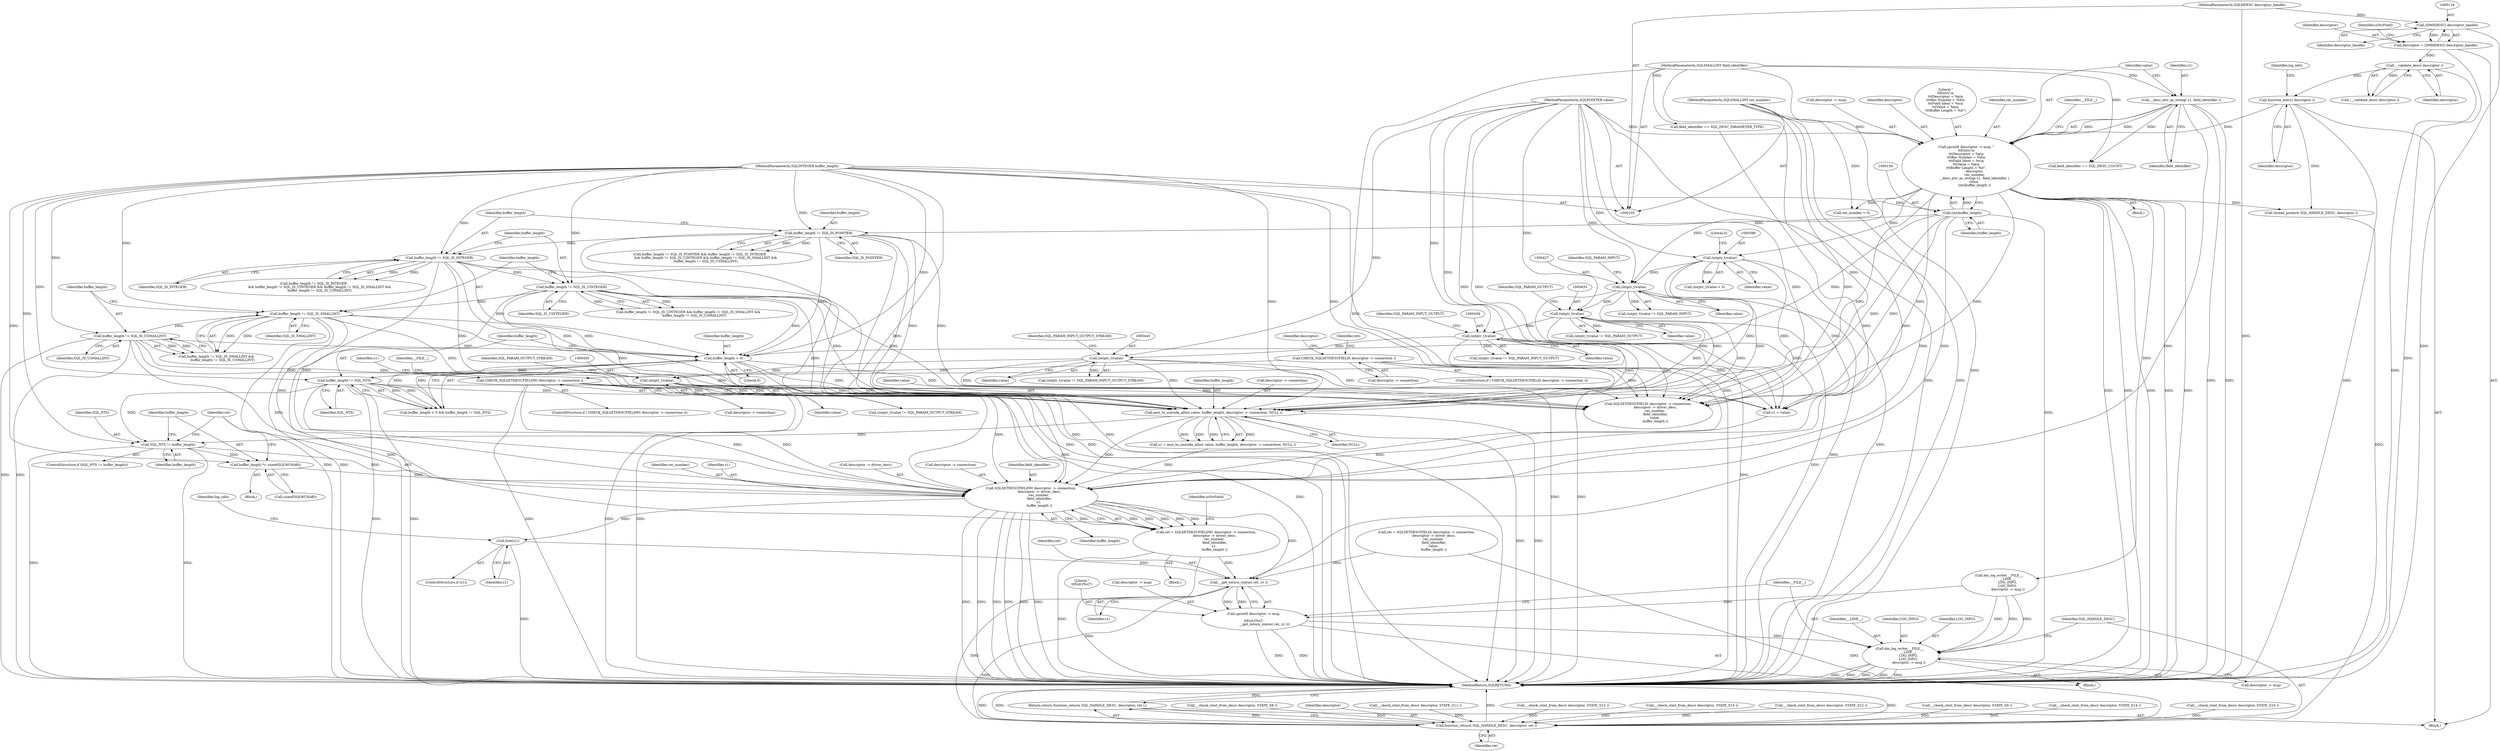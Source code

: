 digraph "0_unixODBC_45ef78e037f578b15fc58938a3a3251655e71d6f#diff-d52750c7ba4e594410438569d8e2963aL24@API" {
"1000520" [label="(Call,buffer_length *= sizeof(SQLWCHAR))"];
"1000516" [label="(Call,SQL_NTS != buffer_length)"];
"1000366" [label="(Call,buffer_length != SQL_NTS)"];
"1000363" [label="(Call,buffer_length < 0)"];
"1000155" [label="(Call,(int)buffer_length)"];
"1000110" [label="(MethodParameterIn,SQLINTEGER buffer_length)"];
"1000356" [label="(Call,buffer_length != SQL_IS_USMALLINT)"];
"1000353" [label="(Call,buffer_length != SQL_IS_SMALLINT)"];
"1000349" [label="(Call,buffer_length != SQL_IS_UINTEGER)"];
"1000345" [label="(Call,buffer_length != SQL_IS_INTEGER)"];
"1000341" [label="(Call,buffer_length != SQL_IS_POINTER)"];
"1000508" [label="(Call,ansi_to_unicode_alloc( value, buffer_length, descriptor -> connection, NULL ))"];
"1000426" [label="(Call,(intptr_t)value)"];
"1000395" [label="(Call,(intptr_t)value)"];
"1000144" [label="(Call,sprintf( descriptor -> msg, \"\n\t\tEntry:\\n\n\t\t\tDescriptor = %p\\n\n\t\t\tRec Number = %d\\n\n\t\t\tField Ident = %s\\n\n\t\t\tValue = %p\\n\n\t\t\tBuffer Length = %d\",\n                descriptor,\n                rec_number,\n                __desc_attr_as_string( s1, field_identifier ),\n                value, \n                (int)buffer_length ))"];
"1000137" [label="(Call,function_entry( descriptor ))"];
"1000126" [label="(Call,__validate_desc( descriptor ))"];
"1000113" [label="(Call,descriptor = (DMHDESC) descriptor_handle)"];
"1000115" [label="(Call,(DMHDESC) descriptor_handle)"];
"1000106" [label="(MethodParameterIn,SQLHDESC descriptor_handle)"];
"1000107" [label="(MethodParameterIn,SQLSMALLINT rec_number)"];
"1000151" [label="(Call,__desc_attr_as_string( s1, field_identifier ))"];
"1000108" [label="(MethodParameterIn,SQLSMALLINT field_identifier)"];
"1000109" [label="(MethodParameterIn,SQLPOINTER value)"];
"1000438" [label="(Call,(intptr_t)value)"];
"1000432" [label="(Call,(intptr_t)value)"];
"1000444" [label="(Call,(intptr_t)value)"];
"1000449" [label="(Call,(intptr_t)value)"];
"1000494" [label="(Call,CHECK_SQLSETDESCFIELDW( descriptor -> connection ))"];
"1000474" [label="(Call,CHECK_SQLSETDESCFIELD( descriptor -> connection ))"];
"1000531" [label="(Call,SQLSETDESCFIELDW( descriptor -> connection,\n                descriptor -> driver_desc,\n                rec_number, \n                field_identifier,\n                s1, \n                buffer_length ))"];
"1000529" [label="(Call,ret = SQLSETDESCFIELDW( descriptor -> connection,\n                descriptor -> driver_desc,\n                rec_number, \n                field_identifier,\n                s1, \n                buffer_length ))"];
"1000586" [label="(Call,__get_return_status( ret, s1 ))"];
"1000581" [label="(Call,sprintf( descriptor -> msg, \n                \"\n\t\tExit:[%s]\",\n                    __get_return_status( ret, s1 )))"];
"1000589" [label="(Call,dm_log_write( __FILE__, \n                __LINE__, \n                LOG_INFO, \n                LOG_INFO, \n                descriptor -> msg ))"];
"1000598" [label="(Call,function_return( SQL_HANDLE_DESC, descriptor, ret ))"];
"1000597" [label="(Return,return function_return( SQL_HANDLE_DESC, descriptor, ret );)"];
"1000547" [label="(Call,free(s1))"];
"1000205" [label="(Call,__check_stmt_from_desc( descriptor, STATE_S8 ))"];
"1000592" [label="(Identifier,LOG_INFO)"];
"1000148" [label="(Literal,\"\n\t\tEntry:\\n\n\t\t\tDescriptor = %p\\n\n\t\t\tRec Number = %d\\n\n\t\t\tField Ident = %s\\n\n\t\t\tValue = %p\\n\n\t\t\tBuffer Length = %d\")"];
"1000600" [label="(Identifier,descriptor)"];
"1000217" [label="(Call,__check_stmt_from_desc( descriptor, STATE_S11 ))"];
"1000351" [label="(Identifier,SQL_IS_UINTEGER)"];
"1000440" [label="(Identifier,value)"];
"1000429" [label="(Identifier,SQL_PARAM_INPUT)"];
"1000110" [label="(MethodParameterIn,SQLINTEGER buffer_length)"];
"1000155" [label="(Call,(int)buffer_length)"];
"1000345" [label="(Call,buffer_length != SQL_IS_INTEGER)"];
"1000395" [label="(Call,(intptr_t)value)"];
"1000593" [label="(Identifier,LOG_INFO)"];
"1000346" [label="(Identifier,buffer_length)"];
"1000397" [label="(Identifier,value)"];
"1000108" [label="(MethodParameterIn,SQLSMALLINT field_identifier)"];
"1000543" [label="(Identifier,isStrField)"];
"1000509" [label="(Identifier,value)"];
"1000152" [label="(Identifier,s1)"];
"1000521" [label="(Identifier,buffer_length)"];
"1000354" [label="(Identifier,buffer_length)"];
"1000357" [label="(Identifier,buffer_length)"];
"1000535" [label="(Call,descriptor -> driver_desc)"];
"1000602" [label="(MethodReturn,SQLRETURN)"];
"1000425" [label="(Call,(intptr_t)value != SQL_PARAM_INPUT)"];
"1000107" [label="(MethodParameterIn,SQLSMALLINT rec_number)"];
"1000363" [label="(Call,buffer_length < 0)"];
"1000498" [label="(Block,)"];
"1000114" [label="(Identifier,descriptor)"];
"1000350" [label="(Identifier,buffer_length)"];
"1000481" [label="(Call,SQLSETDESCFIELD( descriptor -> connection,\n              descriptor -> driver_desc,\n              rec_number, \n              field_identifier,\n              value, \n              buffer_length ))"];
"1000547" [label="(Call,free(s1))"];
"1000157" [label="(Identifier,buffer_length)"];
"1000532" [label="(Call,descriptor -> connection)"];
"1000539" [label="(Identifier,field_identifier)"];
"1000529" [label="(Call,ret = SQLSETDESCFIELDW( descriptor -> connection,\n                descriptor -> driver_desc,\n                rec_number, \n                field_identifier,\n                s1, \n                buffer_length ))"];
"1000154" [label="(Identifier,value)"];
"1000368" [label="(Identifier,SQL_NTS)"];
"1000447" [label="(Identifier,SQL_PARAM_INPUT_OUTPUT_STREAM)"];
"1000581" [label="(Call,sprintf( descriptor -> msg, \n                \"\n\t\tExit:[%s]\",\n                    __get_return_status( ret, s1 )))"];
"1000548" [label="(Identifier,s1)"];
"1000501" [label="(Identifier,s1)"];
"1000589" [label="(Call,dm_log_write( __FILE__, \n                __LINE__, \n                LOG_INFO, \n                LOG_INFO, \n                descriptor -> msg ))"];
"1000451" [label="(Identifier,value)"];
"1000441" [label="(Identifier,SQL_PARAM_INPUT_OUTPUT)"];
"1000526" [label="(Call,s1 = value)"];
"1000496" [label="(Identifier,descriptor)"];
"1000599" [label="(Identifier,SQL_HANDLE_DESC)"];
"1000367" [label="(Identifier,buffer_length)"];
"1000342" [label="(Identifier,buffer_length)"];
"1000432" [label="(Call,(intptr_t)value)"];
"1000113" [label="(Call,descriptor = (DMHDESC) descriptor_handle)"];
"1000225" [label="(Call,__check_stmt_from_desc( descriptor, STATE_S13 ))"];
"1000493" [label="(ControlStructure,if ( CHECK_SQLSETDESCFIELDW( descriptor -> connection )))"];
"1000366" [label="(Call,buffer_length != SQL_NTS)"];
"1000353" [label="(Call,buffer_length != SQL_IS_SMALLINT)"];
"1000510" [label="(Identifier,buffer_length)"];
"1000517" [label="(Identifier,SQL_NTS)"];
"1000437" [label="(Call,(intptr_t)value != SQL_PARAM_INPUT_OUTPUT)"];
"1000578" [label="(Identifier,log_info)"];
"1000444" [label="(Call,(intptr_t)value)"];
"1000590" [label="(Identifier,__FILE__)"];
"1000348" [label="(Call,buffer_length != SQL_IS_UINTEGER && buffer_length != SQL_IS_SMALLINT &&\n            buffer_length != SQL_IS_USMALLINT)"];
"1000358" [label="(Identifier,SQL_IS_USMALLINT)"];
"1000153" [label="(Identifier,field_identifier)"];
"1000494" [label="(Call,CHECK_SQLSETDESCFIELDW( descriptor -> connection ))"];
"1000150" [label="(Identifier,rec_number)"];
"1000352" [label="(Call,buffer_length != SQL_IS_SMALLINT &&\n            buffer_length != SQL_IS_USMALLINT)"];
"1000232" [label="(Call,__check_stmt_from_desc( descriptor, STATE_S15 ))"];
"1000221" [label="(Call,__check_stmt_from_desc( descriptor, STATE_S12 ))"];
"1000597" [label="(Return,return function_return( SQL_HANDLE_DESC, descriptor, ret );)"];
"1000341" [label="(Call,buffer_length != SQL_IS_POINTER)"];
"1000431" [label="(Call,(intptr_t)value != SQL_PARAM_OUTPUT)"];
"1000585" [label="(Literal,\"\n\t\tExit:[%s]\")"];
"1000474" [label="(Call,CHECK_SQLSETDESCFIELD( descriptor -> connection ))"];
"1000601" [label="(Identifier,ret)"];
"1000344" [label="(Call,buffer_length != SQL_IS_INTEGER\n            && buffer_length != SQL_IS_UINTEGER && buffer_length != SQL_IS_SMALLINT &&\n            buffer_length != SQL_IS_USMALLINT)"];
"1000479" [label="(Call,ret = SQLSETDESCFIELD( descriptor -> connection,\n              descriptor -> driver_desc,\n              rec_number, \n              field_identifier,\n              value, \n              buffer_length ))"];
"1000443" [label="(Call,(intptr_t)value != SQL_PARAM_INPUT_OUTPUT_STREAM)"];
"1000552" [label="(Identifier,__FILE__)"];
"1000362" [label="(Call,buffer_length < 0 && buffer_length != SQL_NTS)"];
"1000446" [label="(Identifier,value)"];
"1000515" [label="(ControlStructure,if (SQL_NTS != buffer_length))"];
"1000506" [label="(Call,s1 = ansi_to_unicode_alloc( value, buffer_length, descriptor -> connection, NULL ))"];
"1000122" [label="(Identifier,isStrField)"];
"1000508" [label="(Call,ansi_to_unicode_alloc( value, buffer_length, descriptor -> connection, NULL ))"];
"1000520" [label="(Call,buffer_length *= sizeof(SQLWCHAR))"];
"1000518" [label="(Identifier,buffer_length)"];
"1000159" [label="(Identifier,__FILE__)"];
"1000541" [label="(Identifier,buffer_length)"];
"1000209" [label="(Call,__check_stmt_from_desc( descriptor, STATE_S9 ))"];
"1000145" [label="(Call,descriptor -> msg)"];
"1000262" [label="(Call,rec_number < 0)"];
"1000125" [label="(Call,!__validate_desc( descriptor ))"];
"1000449" [label="(Call,(intptr_t)value)"];
"1000530" [label="(Identifier,ret)"];
"1000356" [label="(Call,buffer_length != SQL_IS_USMALLINT)"];
"1000137" [label="(Call,function_entry( descriptor ))"];
"1000127" [label="(Identifier,descriptor)"];
"1000115" [label="(Call,(DMHDESC) descriptor_handle)"];
"1000586" [label="(Call,__get_return_status( ret, s1 ))"];
"1000343" [label="(Identifier,SQL_IS_POINTER)"];
"1000495" [label="(Call,descriptor -> connection)"];
"1000347" [label="(Identifier,SQL_IS_INTEGER)"];
"1000349" [label="(Call,buffer_length != SQL_IS_UINTEGER)"];
"1000158" [label="(Call,dm_log_write( __FILE__, \n                __LINE__, \n                LOG_INFO, \n                LOG_INFO, \n                descriptor -> msg ))"];
"1000580" [label="(Block,)"];
"1000391" [label="(Call,field_identifier == SQL_DESC_COUNT)"];
"1000126" [label="(Call,__validate_desc( descriptor ))"];
"1000519" [label="(Block,)"];
"1000421" [label="(Call,field_identifier == SQL_DESC_PARAMETER_TYPE)"];
"1000531" [label="(Call,SQLSETDESCFIELDW( descriptor -> connection,\n                descriptor -> driver_desc,\n                rec_number, \n                field_identifier,\n                s1, \n                buffer_length ))"];
"1000434" [label="(Identifier,value)"];
"1000598" [label="(Call,function_return( SQL_HANDLE_DESC, descriptor, ret ))"];
"1000448" [label="(Call,(intptr_t)value != SQL_PARAM_OUTPUT_STREAM)"];
"1000138" [label="(Identifier,descriptor)"];
"1000438" [label="(Call,(intptr_t)value)"];
"1000587" [label="(Identifier,ret)"];
"1000340" [label="(Call,buffer_length != SQL_IS_POINTER && buffer_length != SQL_IS_INTEGER\n            && buffer_length != SQL_IS_UINTEGER && buffer_length != SQL_IS_SMALLINT &&\n            buffer_length != SQL_IS_USMALLINT)"];
"1000516" [label="(Call,SQL_NTS != buffer_length)"];
"1000117" [label="(Identifier,descriptor_handle)"];
"1000149" [label="(Identifier,descriptor)"];
"1000229" [label="(Call,__check_stmt_from_desc( descriptor, STATE_S14 ))"];
"1000365" [label="(Literal,0)"];
"1000109" [label="(MethodParameterIn,SQLPOINTER value)"];
"1000426" [label="(Call,(intptr_t)value)"];
"1000394" [label="(Call,(intptr_t)value < 0)"];
"1000475" [label="(Call,descriptor -> connection)"];
"1000364" [label="(Identifier,buffer_length)"];
"1000588" [label="(Identifier,s1)"];
"1000398" [label="(Literal,0)"];
"1000522" [label="(Call,sizeof(SQLWCHAR))"];
"1000166" [label="(Call,thread_protect( SQL_HANDLE_DESC, descriptor ))"];
"1000538" [label="(Identifier,rec_number)"];
"1000355" [label="(Identifier,SQL_IS_SMALLINT)"];
"1000514" [label="(Identifier,NULL)"];
"1000213" [label="(Call,__check_stmt_from_desc( descriptor, STATE_S10 ))"];
"1000545" [label="(ControlStructure,if (s1))"];
"1000151" [label="(Call,__desc_attr_as_string( s1, field_identifier ))"];
"1000435" [label="(Identifier,SQL_PARAM_OUTPUT)"];
"1000473" [label="(ControlStructure,if ( CHECK_SQLSETDESCFIELD( descriptor -> connection )))"];
"1000594" [label="(Call,descriptor -> msg)"];
"1000144" [label="(Call,sprintf( descriptor -> msg, \"\n\t\tEntry:\\n\n\t\t\tDescriptor = %p\\n\n\t\t\tRec Number = %d\\n\n\t\t\tField Ident = %s\\n\n\t\t\tValue = %p\\n\n\t\t\tBuffer Length = %d\",\n                descriptor,\n                rec_number,\n                __desc_attr_as_string( s1, field_identifier ),\n                value, \n                (int)buffer_length ))"];
"1000143" [label="(Block,)"];
"1000591" [label="(Identifier,__LINE__)"];
"1000428" [label="(Identifier,value)"];
"1000540" [label="(Identifier,s1)"];
"1000141" [label="(Identifier,log_info)"];
"1000106" [label="(MethodParameterIn,SQLHDESC descriptor_handle)"];
"1000480" [label="(Identifier,ret)"];
"1000511" [label="(Call,descriptor -> connection)"];
"1000111" [label="(Block,)"];
"1000452" [label="(Identifier,SQL_PARAM_OUTPUT_STREAM)"];
"1000582" [label="(Call,descriptor -> msg)"];
"1000520" -> "1000519"  [label="AST: "];
"1000520" -> "1000522"  [label="CFG: "];
"1000521" -> "1000520"  [label="AST: "];
"1000522" -> "1000520"  [label="AST: "];
"1000530" -> "1000520"  [label="CFG: "];
"1000516" -> "1000520"  [label="DDG: "];
"1000110" -> "1000520"  [label="DDG: "];
"1000520" -> "1000531"  [label="DDG: "];
"1000516" -> "1000515"  [label="AST: "];
"1000516" -> "1000518"  [label="CFG: "];
"1000517" -> "1000516"  [label="AST: "];
"1000518" -> "1000516"  [label="AST: "];
"1000521" -> "1000516"  [label="CFG: "];
"1000530" -> "1000516"  [label="CFG: "];
"1000516" -> "1000602"  [label="DDG: "];
"1000516" -> "1000602"  [label="DDG: "];
"1000366" -> "1000516"  [label="DDG: "];
"1000508" -> "1000516"  [label="DDG: "];
"1000110" -> "1000516"  [label="DDG: "];
"1000516" -> "1000531"  [label="DDG: "];
"1000366" -> "1000362"  [label="AST: "];
"1000366" -> "1000368"  [label="CFG: "];
"1000367" -> "1000366"  [label="AST: "];
"1000368" -> "1000366"  [label="AST: "];
"1000362" -> "1000366"  [label="CFG: "];
"1000366" -> "1000602"  [label="DDG: "];
"1000366" -> "1000602"  [label="DDG: "];
"1000366" -> "1000362"  [label="DDG: "];
"1000366" -> "1000362"  [label="DDG: "];
"1000363" -> "1000366"  [label="DDG: "];
"1000110" -> "1000366"  [label="DDG: "];
"1000366" -> "1000481"  [label="DDG: "];
"1000366" -> "1000508"  [label="DDG: "];
"1000366" -> "1000531"  [label="DDG: "];
"1000363" -> "1000362"  [label="AST: "];
"1000363" -> "1000365"  [label="CFG: "];
"1000364" -> "1000363"  [label="AST: "];
"1000365" -> "1000363"  [label="AST: "];
"1000367" -> "1000363"  [label="CFG: "];
"1000362" -> "1000363"  [label="CFG: "];
"1000363" -> "1000602"  [label="DDG: "];
"1000363" -> "1000362"  [label="DDG: "];
"1000363" -> "1000362"  [label="DDG: "];
"1000155" -> "1000363"  [label="DDG: "];
"1000356" -> "1000363"  [label="DDG: "];
"1000341" -> "1000363"  [label="DDG: "];
"1000349" -> "1000363"  [label="DDG: "];
"1000353" -> "1000363"  [label="DDG: "];
"1000345" -> "1000363"  [label="DDG: "];
"1000110" -> "1000363"  [label="DDG: "];
"1000363" -> "1000481"  [label="DDG: "];
"1000363" -> "1000508"  [label="DDG: "];
"1000363" -> "1000531"  [label="DDG: "];
"1000155" -> "1000144"  [label="AST: "];
"1000155" -> "1000157"  [label="CFG: "];
"1000156" -> "1000155"  [label="AST: "];
"1000157" -> "1000155"  [label="AST: "];
"1000144" -> "1000155"  [label="CFG: "];
"1000155" -> "1000602"  [label="DDG: "];
"1000155" -> "1000144"  [label="DDG: "];
"1000110" -> "1000155"  [label="DDG: "];
"1000155" -> "1000341"  [label="DDG: "];
"1000155" -> "1000481"  [label="DDG: "];
"1000155" -> "1000508"  [label="DDG: "];
"1000155" -> "1000531"  [label="DDG: "];
"1000110" -> "1000105"  [label="AST: "];
"1000110" -> "1000602"  [label="DDG: "];
"1000110" -> "1000341"  [label="DDG: "];
"1000110" -> "1000345"  [label="DDG: "];
"1000110" -> "1000349"  [label="DDG: "];
"1000110" -> "1000353"  [label="DDG: "];
"1000110" -> "1000356"  [label="DDG: "];
"1000110" -> "1000481"  [label="DDG: "];
"1000110" -> "1000508"  [label="DDG: "];
"1000110" -> "1000531"  [label="DDG: "];
"1000356" -> "1000352"  [label="AST: "];
"1000356" -> "1000358"  [label="CFG: "];
"1000357" -> "1000356"  [label="AST: "];
"1000358" -> "1000356"  [label="AST: "];
"1000352" -> "1000356"  [label="CFG: "];
"1000356" -> "1000602"  [label="DDG: "];
"1000356" -> "1000602"  [label="DDG: "];
"1000356" -> "1000352"  [label="DDG: "];
"1000356" -> "1000352"  [label="DDG: "];
"1000353" -> "1000356"  [label="DDG: "];
"1000356" -> "1000481"  [label="DDG: "];
"1000356" -> "1000508"  [label="DDG: "];
"1000356" -> "1000531"  [label="DDG: "];
"1000353" -> "1000352"  [label="AST: "];
"1000353" -> "1000355"  [label="CFG: "];
"1000354" -> "1000353"  [label="AST: "];
"1000355" -> "1000353"  [label="AST: "];
"1000357" -> "1000353"  [label="CFG: "];
"1000352" -> "1000353"  [label="CFG: "];
"1000353" -> "1000602"  [label="DDG: "];
"1000353" -> "1000602"  [label="DDG: "];
"1000353" -> "1000352"  [label="DDG: "];
"1000353" -> "1000352"  [label="DDG: "];
"1000349" -> "1000353"  [label="DDG: "];
"1000353" -> "1000481"  [label="DDG: "];
"1000353" -> "1000508"  [label="DDG: "];
"1000353" -> "1000531"  [label="DDG: "];
"1000349" -> "1000348"  [label="AST: "];
"1000349" -> "1000351"  [label="CFG: "];
"1000350" -> "1000349"  [label="AST: "];
"1000351" -> "1000349"  [label="AST: "];
"1000354" -> "1000349"  [label="CFG: "];
"1000348" -> "1000349"  [label="CFG: "];
"1000349" -> "1000602"  [label="DDG: "];
"1000349" -> "1000602"  [label="DDG: "];
"1000349" -> "1000348"  [label="DDG: "];
"1000349" -> "1000348"  [label="DDG: "];
"1000345" -> "1000349"  [label="DDG: "];
"1000349" -> "1000481"  [label="DDG: "];
"1000349" -> "1000508"  [label="DDG: "];
"1000349" -> "1000531"  [label="DDG: "];
"1000345" -> "1000344"  [label="AST: "];
"1000345" -> "1000347"  [label="CFG: "];
"1000346" -> "1000345"  [label="AST: "];
"1000347" -> "1000345"  [label="AST: "];
"1000350" -> "1000345"  [label="CFG: "];
"1000344" -> "1000345"  [label="CFG: "];
"1000345" -> "1000602"  [label="DDG: "];
"1000345" -> "1000602"  [label="DDG: "];
"1000345" -> "1000344"  [label="DDG: "];
"1000345" -> "1000344"  [label="DDG: "];
"1000341" -> "1000345"  [label="DDG: "];
"1000345" -> "1000481"  [label="DDG: "];
"1000345" -> "1000508"  [label="DDG: "];
"1000345" -> "1000531"  [label="DDG: "];
"1000341" -> "1000340"  [label="AST: "];
"1000341" -> "1000343"  [label="CFG: "];
"1000342" -> "1000341"  [label="AST: "];
"1000343" -> "1000341"  [label="AST: "];
"1000346" -> "1000341"  [label="CFG: "];
"1000340" -> "1000341"  [label="CFG: "];
"1000341" -> "1000602"  [label="DDG: "];
"1000341" -> "1000602"  [label="DDG: "];
"1000341" -> "1000340"  [label="DDG: "];
"1000341" -> "1000340"  [label="DDG: "];
"1000341" -> "1000481"  [label="DDG: "];
"1000341" -> "1000508"  [label="DDG: "];
"1000341" -> "1000531"  [label="DDG: "];
"1000508" -> "1000506"  [label="AST: "];
"1000508" -> "1000514"  [label="CFG: "];
"1000509" -> "1000508"  [label="AST: "];
"1000510" -> "1000508"  [label="AST: "];
"1000511" -> "1000508"  [label="AST: "];
"1000514" -> "1000508"  [label="AST: "];
"1000506" -> "1000508"  [label="CFG: "];
"1000508" -> "1000602"  [label="DDG: "];
"1000508" -> "1000602"  [label="DDG: "];
"1000508" -> "1000506"  [label="DDG: "];
"1000508" -> "1000506"  [label="DDG: "];
"1000508" -> "1000506"  [label="DDG: "];
"1000508" -> "1000506"  [label="DDG: "];
"1000426" -> "1000508"  [label="DDG: "];
"1000395" -> "1000508"  [label="DDG: "];
"1000438" -> "1000508"  [label="DDG: "];
"1000432" -> "1000508"  [label="DDG: "];
"1000444" -> "1000508"  [label="DDG: "];
"1000144" -> "1000508"  [label="DDG: "];
"1000449" -> "1000508"  [label="DDG: "];
"1000109" -> "1000508"  [label="DDG: "];
"1000494" -> "1000508"  [label="DDG: "];
"1000508" -> "1000531"  [label="DDG: "];
"1000426" -> "1000425"  [label="AST: "];
"1000426" -> "1000428"  [label="CFG: "];
"1000427" -> "1000426"  [label="AST: "];
"1000428" -> "1000426"  [label="AST: "];
"1000429" -> "1000426"  [label="CFG: "];
"1000426" -> "1000602"  [label="DDG: "];
"1000426" -> "1000425"  [label="DDG: "];
"1000395" -> "1000426"  [label="DDG: "];
"1000144" -> "1000426"  [label="DDG: "];
"1000109" -> "1000426"  [label="DDG: "];
"1000426" -> "1000432"  [label="DDG: "];
"1000426" -> "1000481"  [label="DDG: "];
"1000426" -> "1000526"  [label="DDG: "];
"1000395" -> "1000394"  [label="AST: "];
"1000395" -> "1000397"  [label="CFG: "];
"1000396" -> "1000395"  [label="AST: "];
"1000397" -> "1000395"  [label="AST: "];
"1000398" -> "1000395"  [label="CFG: "];
"1000395" -> "1000602"  [label="DDG: "];
"1000395" -> "1000394"  [label="DDG: "];
"1000144" -> "1000395"  [label="DDG: "];
"1000109" -> "1000395"  [label="DDG: "];
"1000395" -> "1000481"  [label="DDG: "];
"1000395" -> "1000526"  [label="DDG: "];
"1000144" -> "1000143"  [label="AST: "];
"1000145" -> "1000144"  [label="AST: "];
"1000148" -> "1000144"  [label="AST: "];
"1000149" -> "1000144"  [label="AST: "];
"1000150" -> "1000144"  [label="AST: "];
"1000151" -> "1000144"  [label="AST: "];
"1000154" -> "1000144"  [label="AST: "];
"1000159" -> "1000144"  [label="CFG: "];
"1000144" -> "1000602"  [label="DDG: "];
"1000144" -> "1000602"  [label="DDG: "];
"1000144" -> "1000602"  [label="DDG: "];
"1000144" -> "1000602"  [label="DDG: "];
"1000144" -> "1000602"  [label="DDG: "];
"1000137" -> "1000144"  [label="DDG: "];
"1000107" -> "1000144"  [label="DDG: "];
"1000151" -> "1000144"  [label="DDG: "];
"1000151" -> "1000144"  [label="DDG: "];
"1000109" -> "1000144"  [label="DDG: "];
"1000144" -> "1000158"  [label="DDG: "];
"1000144" -> "1000166"  [label="DDG: "];
"1000144" -> "1000262"  [label="DDG: "];
"1000144" -> "1000481"  [label="DDG: "];
"1000144" -> "1000526"  [label="DDG: "];
"1000137" -> "1000111"  [label="AST: "];
"1000137" -> "1000138"  [label="CFG: "];
"1000138" -> "1000137"  [label="AST: "];
"1000141" -> "1000137"  [label="CFG: "];
"1000137" -> "1000602"  [label="DDG: "];
"1000126" -> "1000137"  [label="DDG: "];
"1000137" -> "1000166"  [label="DDG: "];
"1000126" -> "1000125"  [label="AST: "];
"1000126" -> "1000127"  [label="CFG: "];
"1000127" -> "1000126"  [label="AST: "];
"1000125" -> "1000126"  [label="CFG: "];
"1000126" -> "1000602"  [label="DDG: "];
"1000126" -> "1000125"  [label="DDG: "];
"1000113" -> "1000126"  [label="DDG: "];
"1000113" -> "1000111"  [label="AST: "];
"1000113" -> "1000115"  [label="CFG: "];
"1000114" -> "1000113"  [label="AST: "];
"1000115" -> "1000113"  [label="AST: "];
"1000122" -> "1000113"  [label="CFG: "];
"1000113" -> "1000602"  [label="DDG: "];
"1000115" -> "1000113"  [label="DDG: "];
"1000115" -> "1000117"  [label="CFG: "];
"1000116" -> "1000115"  [label="AST: "];
"1000117" -> "1000115"  [label="AST: "];
"1000115" -> "1000602"  [label="DDG: "];
"1000106" -> "1000115"  [label="DDG: "];
"1000106" -> "1000105"  [label="AST: "];
"1000106" -> "1000602"  [label="DDG: "];
"1000107" -> "1000105"  [label="AST: "];
"1000107" -> "1000602"  [label="DDG: "];
"1000107" -> "1000262"  [label="DDG: "];
"1000107" -> "1000481"  [label="DDG: "];
"1000107" -> "1000531"  [label="DDG: "];
"1000151" -> "1000153"  [label="CFG: "];
"1000152" -> "1000151"  [label="AST: "];
"1000153" -> "1000151"  [label="AST: "];
"1000154" -> "1000151"  [label="CFG: "];
"1000151" -> "1000602"  [label="DDG: "];
"1000151" -> "1000602"  [label="DDG: "];
"1000108" -> "1000151"  [label="DDG: "];
"1000151" -> "1000391"  [label="DDG: "];
"1000151" -> "1000586"  [label="DDG: "];
"1000108" -> "1000105"  [label="AST: "];
"1000108" -> "1000602"  [label="DDG: "];
"1000108" -> "1000391"  [label="DDG: "];
"1000108" -> "1000421"  [label="DDG: "];
"1000108" -> "1000481"  [label="DDG: "];
"1000108" -> "1000531"  [label="DDG: "];
"1000109" -> "1000105"  [label="AST: "];
"1000109" -> "1000602"  [label="DDG: "];
"1000109" -> "1000432"  [label="DDG: "];
"1000109" -> "1000438"  [label="DDG: "];
"1000109" -> "1000444"  [label="DDG: "];
"1000109" -> "1000449"  [label="DDG: "];
"1000109" -> "1000481"  [label="DDG: "];
"1000109" -> "1000526"  [label="DDG: "];
"1000438" -> "1000437"  [label="AST: "];
"1000438" -> "1000440"  [label="CFG: "];
"1000439" -> "1000438"  [label="AST: "];
"1000440" -> "1000438"  [label="AST: "];
"1000441" -> "1000438"  [label="CFG: "];
"1000438" -> "1000602"  [label="DDG: "];
"1000438" -> "1000437"  [label="DDG: "];
"1000432" -> "1000438"  [label="DDG: "];
"1000438" -> "1000444"  [label="DDG: "];
"1000438" -> "1000481"  [label="DDG: "];
"1000438" -> "1000526"  [label="DDG: "];
"1000432" -> "1000431"  [label="AST: "];
"1000432" -> "1000434"  [label="CFG: "];
"1000433" -> "1000432"  [label="AST: "];
"1000434" -> "1000432"  [label="AST: "];
"1000435" -> "1000432"  [label="CFG: "];
"1000432" -> "1000602"  [label="DDG: "];
"1000432" -> "1000431"  [label="DDG: "];
"1000432" -> "1000481"  [label="DDG: "];
"1000432" -> "1000526"  [label="DDG: "];
"1000444" -> "1000443"  [label="AST: "];
"1000444" -> "1000446"  [label="CFG: "];
"1000445" -> "1000444"  [label="AST: "];
"1000446" -> "1000444"  [label="AST: "];
"1000447" -> "1000444"  [label="CFG: "];
"1000444" -> "1000602"  [label="DDG: "];
"1000444" -> "1000443"  [label="DDG: "];
"1000444" -> "1000449"  [label="DDG: "];
"1000444" -> "1000481"  [label="DDG: "];
"1000444" -> "1000526"  [label="DDG: "];
"1000449" -> "1000448"  [label="AST: "];
"1000449" -> "1000451"  [label="CFG: "];
"1000450" -> "1000449"  [label="AST: "];
"1000451" -> "1000449"  [label="AST: "];
"1000452" -> "1000449"  [label="CFG: "];
"1000449" -> "1000602"  [label="DDG: "];
"1000449" -> "1000448"  [label="DDG: "];
"1000449" -> "1000481"  [label="DDG: "];
"1000449" -> "1000526"  [label="DDG: "];
"1000494" -> "1000493"  [label="AST: "];
"1000494" -> "1000495"  [label="CFG: "];
"1000495" -> "1000494"  [label="AST: "];
"1000501" -> "1000494"  [label="CFG: "];
"1000552" -> "1000494"  [label="CFG: "];
"1000494" -> "1000602"  [label="DDG: "];
"1000494" -> "1000602"  [label="DDG: "];
"1000474" -> "1000494"  [label="DDG: "];
"1000494" -> "1000531"  [label="DDG: "];
"1000474" -> "1000473"  [label="AST: "];
"1000474" -> "1000475"  [label="CFG: "];
"1000475" -> "1000474"  [label="AST: "];
"1000480" -> "1000474"  [label="CFG: "];
"1000496" -> "1000474"  [label="CFG: "];
"1000474" -> "1000602"  [label="DDG: "];
"1000474" -> "1000481"  [label="DDG: "];
"1000531" -> "1000529"  [label="AST: "];
"1000531" -> "1000541"  [label="CFG: "];
"1000532" -> "1000531"  [label="AST: "];
"1000535" -> "1000531"  [label="AST: "];
"1000538" -> "1000531"  [label="AST: "];
"1000539" -> "1000531"  [label="AST: "];
"1000540" -> "1000531"  [label="AST: "];
"1000541" -> "1000531"  [label="AST: "];
"1000529" -> "1000531"  [label="CFG: "];
"1000531" -> "1000602"  [label="DDG: "];
"1000531" -> "1000602"  [label="DDG: "];
"1000531" -> "1000602"  [label="DDG: "];
"1000531" -> "1000602"  [label="DDG: "];
"1000531" -> "1000602"  [label="DDG: "];
"1000531" -> "1000602"  [label="DDG: "];
"1000531" -> "1000529"  [label="DDG: "];
"1000531" -> "1000529"  [label="DDG: "];
"1000531" -> "1000529"  [label="DDG: "];
"1000531" -> "1000529"  [label="DDG: "];
"1000531" -> "1000529"  [label="DDG: "];
"1000531" -> "1000529"  [label="DDG: "];
"1000262" -> "1000531"  [label="DDG: "];
"1000421" -> "1000531"  [label="DDG: "];
"1000506" -> "1000531"  [label="DDG: "];
"1000526" -> "1000531"  [label="DDG: "];
"1000531" -> "1000547"  [label="DDG: "];
"1000531" -> "1000586"  [label="DDG: "];
"1000529" -> "1000498"  [label="AST: "];
"1000530" -> "1000529"  [label="AST: "];
"1000543" -> "1000529"  [label="CFG: "];
"1000529" -> "1000602"  [label="DDG: "];
"1000529" -> "1000586"  [label="DDG: "];
"1000529" -> "1000598"  [label="DDG: "];
"1000586" -> "1000581"  [label="AST: "];
"1000586" -> "1000588"  [label="CFG: "];
"1000587" -> "1000586"  [label="AST: "];
"1000588" -> "1000586"  [label="AST: "];
"1000581" -> "1000586"  [label="CFG: "];
"1000586" -> "1000602"  [label="DDG: "];
"1000586" -> "1000581"  [label="DDG: "];
"1000586" -> "1000581"  [label="DDG: "];
"1000479" -> "1000586"  [label="DDG: "];
"1000547" -> "1000586"  [label="DDG: "];
"1000586" -> "1000598"  [label="DDG: "];
"1000581" -> "1000580"  [label="AST: "];
"1000582" -> "1000581"  [label="AST: "];
"1000585" -> "1000581"  [label="AST: "];
"1000590" -> "1000581"  [label="CFG: "];
"1000581" -> "1000602"  [label="DDG: "];
"1000581" -> "1000602"  [label="DDG: "];
"1000158" -> "1000581"  [label="DDG: "];
"1000581" -> "1000589"  [label="DDG: "];
"1000589" -> "1000580"  [label="AST: "];
"1000589" -> "1000594"  [label="CFG: "];
"1000590" -> "1000589"  [label="AST: "];
"1000591" -> "1000589"  [label="AST: "];
"1000592" -> "1000589"  [label="AST: "];
"1000593" -> "1000589"  [label="AST: "];
"1000594" -> "1000589"  [label="AST: "];
"1000599" -> "1000589"  [label="CFG: "];
"1000589" -> "1000602"  [label="DDG: "];
"1000589" -> "1000602"  [label="DDG: "];
"1000589" -> "1000602"  [label="DDG: "];
"1000589" -> "1000602"  [label="DDG: "];
"1000589" -> "1000602"  [label="DDG: "];
"1000158" -> "1000589"  [label="DDG: "];
"1000158" -> "1000589"  [label="DDG: "];
"1000158" -> "1000589"  [label="DDG: "];
"1000598" -> "1000597"  [label="AST: "];
"1000598" -> "1000601"  [label="CFG: "];
"1000599" -> "1000598"  [label="AST: "];
"1000600" -> "1000598"  [label="AST: "];
"1000601" -> "1000598"  [label="AST: "];
"1000597" -> "1000598"  [label="CFG: "];
"1000598" -> "1000602"  [label="DDG: "];
"1000598" -> "1000602"  [label="DDG: "];
"1000598" -> "1000602"  [label="DDG: "];
"1000598" -> "1000602"  [label="DDG: "];
"1000598" -> "1000597"  [label="DDG: "];
"1000166" -> "1000598"  [label="DDG: "];
"1000225" -> "1000598"  [label="DDG: "];
"1000213" -> "1000598"  [label="DDG: "];
"1000205" -> "1000598"  [label="DDG: "];
"1000217" -> "1000598"  [label="DDG: "];
"1000221" -> "1000598"  [label="DDG: "];
"1000229" -> "1000598"  [label="DDG: "];
"1000209" -> "1000598"  [label="DDG: "];
"1000232" -> "1000598"  [label="DDG: "];
"1000479" -> "1000598"  [label="DDG: "];
"1000597" -> "1000111"  [label="AST: "];
"1000602" -> "1000597"  [label="CFG: "];
"1000597" -> "1000602"  [label="DDG: "];
"1000547" -> "1000545"  [label="AST: "];
"1000547" -> "1000548"  [label="CFG: "];
"1000548" -> "1000547"  [label="AST: "];
"1000578" -> "1000547"  [label="CFG: "];
"1000547" -> "1000602"  [label="DDG: "];
}
